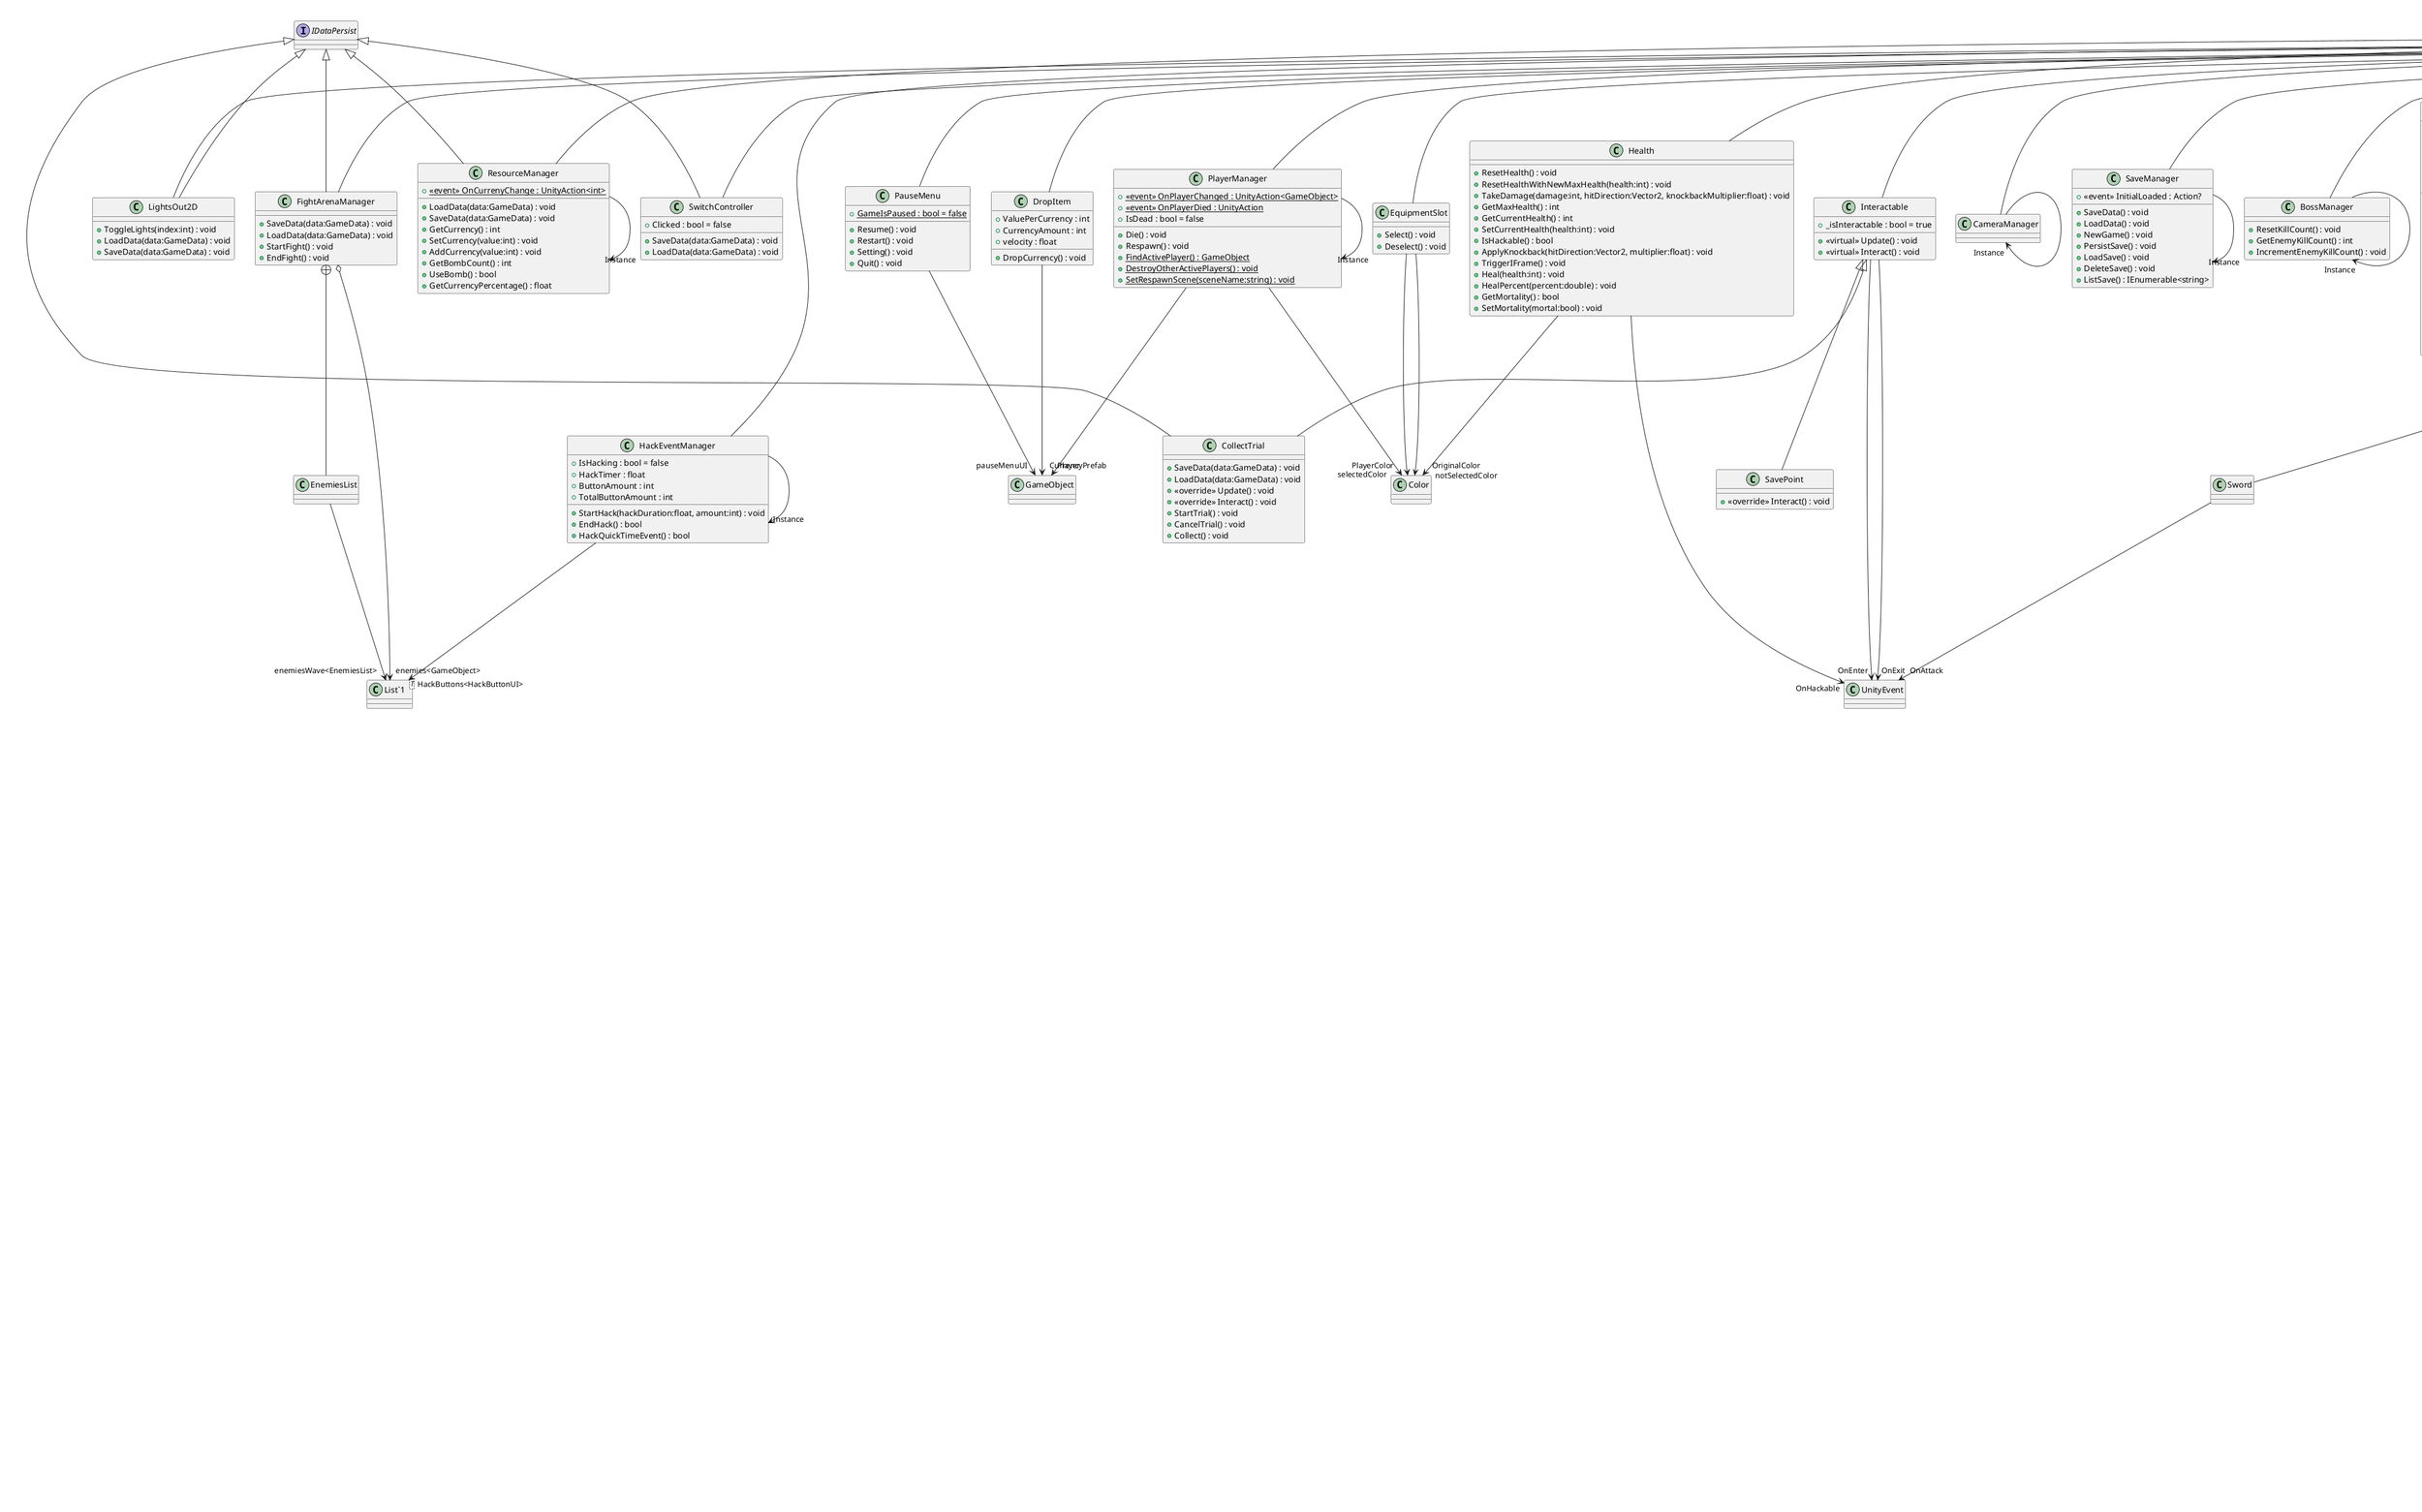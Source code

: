 @startuml
class MapTransition {
    + {static} FindDestinationPosition(fromScene:string, toScene:string, distanceFromSpawn:float) : Vector2
}
enum Direction {
    None,
    Left,
    Right,
    Up,
    Down,
}
MonoBehaviour <|-- MapTransition
MapTransition +-- Direction
class FieldOfView {
    + radius : float
    + spanAngle : float
    + CanSeePlayer : bool <<get>>
    + FieldOfViewCheck() : bool
}
MonoBehaviour <|-- FieldOfView
FieldOfView --> "facingDir" Vector2
FieldOfView --> "targetMask" LayerMask
FieldOfView --> "obstructionMask" LayerMask
class FightArenaManager {
    + SaveData(data:GameData) : void
    + LoadData(data:GameData) : void
    + StartFight() : void
    + EndFight() : void
}
class EnemiesList {
}
class "List`1"<T> {
}
MonoBehaviour <|-- FightArenaManager
IDataPersist <|-- FightArenaManager
FightArenaManager o-> "enemiesWave<EnemiesList>" "List`1"
FightArenaManager +-- EnemiesList
EnemiesList --> "enemies<GameObject>" "List`1"
class PlayerManager {
    + {static}  <<event>> OnPlayerChanged : UnityAction<GameObject> 
    + {static}  <<event>> OnPlayerDied : UnityAction 
    + IsDead : bool = false
    + Die() : void
    + Respawn() : void
    + {static} FindActivePlayer() : GameObject
    + {static} DestroyOtherActivePlayers() : void
    + {static} SetRespawnScene(sceneName:string) : void
}
MonoBehaviour <|-- PlayerManager
PlayerManager --> "Instance" PlayerManager
PlayerManager --> "Player" GameObject
PlayerManager --> "PlayerColor" Color
class PauseMenu {
    + {static} GameIsPaused : bool = false
    + Resume() : void
    + Restart() : void
    + Setting() : void
    + Quit() : void
}
MonoBehaviour <|-- PauseMenu
PauseMenu --> "pauseMenuUI" GameObject
class HackEventManager {
    + IsHacking : bool = false
    + HackTimer : float
    + ButtonAmount : int
    + TotalButtonAmount : int
    + StartHack(hackDuration:float, amount:int) : void
    + EndHack() : bool
    + HackQuickTimeEvent() : bool
}
class "List`1"<T> {
}
MonoBehaviour <|-- HackEventManager
HackEventManager --> "Instance" HackEventManager
HackEventManager --> "HackButtons<HackButtonUI>" "List`1"
class Sound {
    + name : string
    + volume : float
    + pitch : float
}
Sound --> "clip" AudioClip
Sound --> "source" AudioSource
class CameraManager {
}
MonoBehaviour <|-- CameraManager
CameraManager --> "Instance" CameraManager
class SaveManager {
    +  <<event>> InitialLoaded : Action? 
    + SaveData() : void
    + LoadData() : void
    + NewGame() : void
    + PersistSave() : void
    + LoadSave() : void
    + DeleteSave() : void
    + ListSave() : IEnumerable<string>
}
MonoBehaviour <|-- SaveManager
SaveManager --> "Instance" SaveManager
class BossManager {
    + ResetKillCount() : void
    + GetEnemyKillCount() : int
    + IncrementEnemyKillCount() : void
}
MonoBehaviour <|-- BossManager
BossManager --> "Instance" BossManager
class ResourceManager {
    + {static}  <<event>> OnCurrenyChange : UnityAction<int> 
    + LoadData(data:GameData) : void
    + SaveData(data:GameData) : void
    + GetCurrency() : int
    + SetCurrency(value:int) : void
    + AddCurrency(value:int) : void
    + GetBombCount() : int
    + UseBomb() : bool
    + GetCurrencyPercentage() : float
}
MonoBehaviour <|-- ResourceManager
IDataPersist <|-- ResourceManager
ResourceManager --> "Instance" ResourceManager
class SoundManager {
    + music_multiplier : float
    + sfx_multiplier : float
    + playingBGM : string
    + BGMMenu : string = "MEN NeoCityDive"
    + DingPitchMin : float = 0.5f
    + DingPitchMax : float = 3.0f
    + PlayJump() : void
    + PlayDing(currentCount:int, totalCount:int) : void
    + PlayMagicCoin() : void
    + PlaySlash() : void
    + PlayHack() : void
    + PlayDash() : void
    + PlayShoot() : void
    + PlayBulletImpact() : void
    + PlaySwordImpact() : void
    + PlayPressurePlateUp() : void
    + PlayExplosion() : void
    + StopBGM() : void
    + PlayBGMCombatRandom() : void
    + PlayBGM(name:string) : void
}
MonoBehaviour <|-- SoundManager
SoundManager --> "Instance" SoundManager
class MapManager {
    + IsChangingScene : bool
    + FromScene : string
    + ToScene : string
    + DistanceFromSpawn : float
    + CanChangeScene : bool <<get>>
    + ChangeScene(fromSceneName:string, toSceneName:string, direction:Direction, distanceFromSpawn:float) : void
    + GetMapChangeCooldown() : float
}
MonoBehaviour <|-- MapManager
MapManager --> "Instance" MapManager
MapManager --> "Direction" Direction
class PlayerController {
    + GetHorizontalMovement() : float
    + GetVerticalMovement() : float
    + IsJumpPressed() : bool
    + IsJumpHeld() : bool
    + IsDashPressed() : bool
    + GetAttackDirection() : Vector2?
    + GetContinuedAttackDirection() : Vector2?
    + IsReloadPressed() : bool
    + IsSwapWeaponPressed() : bool
    + GetHackInput() : Vector2?
}
ScriptableObject <|-- PlayerController
InputController <|-- PlayerController
interface InputController {
}
class AIController {
    + <<virtual>> GetHorizontalMovement() : float
    + <<virtual>> GetVerticalMovement() : float
    + <<virtual>> IsJumpPressed() : bool
    + <<virtual>> IsJumpHeld() : bool
    + <<virtual>> GetAttackDirection() : Vector2?
    + <<virtual>> GetContinuedAttackDirection() : Vector2?
    + <<virtual>> IsReloadPressed() : bool
    + <<virtual>> IsDashPressed() : bool
    + <<virtual>> IsSwapWeaponPressed() : bool
    + <<virtual>> GetHackInput() : Vector2?
}
MonoBehaviour <|-- AIController
InputController <|-- AIController
class Controller {
}
MonoBehaviour <|-- Controller
Controller --> "Input" InputController
class DoorController {
}
MonoBehaviour <|-- DoorController
class SwitchController {
    + Clicked : bool = false
    + SaveData(data:GameData) : void
    + LoadData(data:GameData) : void
}
MonoBehaviour <|-- SwitchController
IDataPersist <|-- SwitchController
interface IDataPersist {
}
class FileSaver {
    + FileSaver(serializer:ISerializer, path:string, fileExt:string)
    + PersistSave(data:GameData, name:string, overwrite:bool) : void
    + LoadSave(name:string) : GameData
    + DeleteSave(name:string) : void
    + ListSaves() : System.Collections.Generic.IEnumerable<string>
}
ISaver <|-- FileSaver
interface ISerializer {
}
interface ISaver {
}
class JsonSerializer {
    + JsonSerializer(pretty:bool)
    + Serialize(writer:Stream, obj:T) : void
    + Deserialize(reader:Stream) : T
    + {static} SerializeString(data:string) : string
}
ISerializer <|-- JsonSerializer
class GameData {
    + name : string
    + currentScene : string
    + currency : int
}
class "SerializedDictionary`2"<T1,T2> {
}
GameData o-> "switches<string,bool>" "SerializedDictionary`2"
GameData o-> "fightArenas<string,bool>" "SerializedDictionary`2"
GameData o-> "collectTrials<string,bool>" "SerializedDictionary`2"
GameData o-> "puzzles<string,bool>" "SerializedDictionary`2"
class Ground {
    + IsOnGround : bool <<get>>
    + Friction : float <<get>>
}
MonoBehaviour <|-- Ground
class TrackFollower {
}
MonoBehaviour <|-- TrackFollower
class Interactable {
    + _isInteractable : bool = true
    + <<virtual>> Update() : void
    + <<virtual>> Interact() : void
}
MonoBehaviour <|-- Interactable
Interactable --> "OnEnter" UnityEvent
Interactable --> "OnExit" UnityEvent
class JumpPad {
}
MonoBehaviour <|-- JumpPad
class Currency {
    + SetValue(value:int) : void
}
MonoBehaviour <|-- Currency
class PlatformTrigger {
    + DropPlayer() : void
}
MonoBehaviour <|-- PlatformTrigger
class DropItem {
    + ValuePerCurrency : int
    + CurrencyAmount : int
    + velocity : float
    + DropCurrency() : void
}
MonoBehaviour <|-- DropItem
DropItem --> "CurrencyPrefab" GameObject
class CollectTrialObject {
}
MonoBehaviour <|-- CollectTrialObject
class Spike {
}
MonoBehaviour <|-- Spike
class SavePoint {
    + <<override>> Interact() : void
}
Interactable <|-- SavePoint
class LaserShooter {
}
MonoBehaviour <|-- LaserShooter
class CollectTrial {
    + SaveData(data:GameData) : void
    + LoadData(data:GameData) : void
    + <<override>> Update() : void
    + <<override>> Interact() : void
    + StartTrial() : void
    + CancelTrial() : void
    + Collect() : void
}
Interactable <|-- CollectTrial
IDataPersist <|-- CollectTrial
class CollsionDamage {
}
MonoBehaviour <|-- CollsionDamage
abstract class HackCompletion {
    + {abstract} OnHackSuccess() : void
    + {abstract} OnHackFail() : void
    + {abstract} OnComboHackSuccess(comboCount:int) : void
    + {abstract} OnComboHackFail(comboCount:int) : void
}
MonoBehaviour <|-- HackCompletion
class Jump {
    + GetMaxAirJump() : int
}
MonoBehaviour <|-- Jump
class Hack {
}
MonoBehaviour <|-- Hack
class Move {
    + _hasDash : bool = true
    + SetFollowMovement(followMovement:bool) : void
}
MonoBehaviour <|-- Move
class Slash {
}
MonoBehaviour <|-- Slash
class ScreenShake {
    + {static} Shake(shakeParams:ShakeParams) : void
    + {static} Shake(shakeType:ShakeType) : void
}
struct ShakeParams {
    + intensity : float
    + seconds : float
    + {static} QuickShake(shakeLevel:float) : ShakeParams
}
enum ShakeType {
    Attack,
    HitEnemy,
    TakeDamage,
    ShootBigBullet,
}
MonoBehaviour <|-- ScreenShake
ScreenShake --> "Instance" ScreenShake
ScreenShake +-- ShakeParams
ScreenShake +-- ShakeType
class Parallax {
}
MonoBehaviour <|-- Parallax
Parallax --> "factor" Vector2
class Hack {
}
MonoBehaviour <|-- Hack
class Bullet {
    + Fire(velocity:Vector2, knockbackMultiplier:float) : void
}
BaseProjectile <|-- Bullet
class Gun {
    + MaxAmmo : uint = 20
    + CurrentAmmo : uint = 20
    + Reloading : bool
    + Shoot(target:Vector2) : void
    + IsReloading() : bool
    + GetCurrentReloadPercent() : double
    + GetUnlimitedAmmo() : bool
    + SetUnlimitedAmmo(unlimitedAmmo:bool) : void
    + GetBulletSpeed() : float
    + SetBulletSpeed(bulletSpeed:float) : void
    + GetShootingDelay() : double
    + SetShootingDelay(shootingDelay:double) : void
    + SetKnockbackMultiplier(knockbackMultiplier:float) : void
    + SetShootingDelay(shootingDelay:float) : void
    + SetReloadTime(reloadTime:float) : void
}
BaseWeapon <|-- Gun
class Health {
    + ResetHealth() : void
    + ResetHealthWithNewMaxHealth(health:int) : void
    + TakeDamage(damage:int, hitDirection:Vector2, knockbackMultiplier:float) : void
    + GetMaxHealth() : int
    + GetCurrentHealth() : int
    + SetCurrentHealth(health:int) : void
    + IsHackable() : bool
    + ApplyKnockback(hitDirection:Vector2, multiplier:float) : void
    + TriggerIFrame() : void
    + Heal(health:int) : void
    + HealPercent(percent:double) : void
    + GetMortality() : bool
    + SetMortality(mortal:bool) : void
}
MonoBehaviour <|-- Health
Health --> "OnHackable" UnityEvent
Health --> "OriginalColor" Color
class Pulse {
}
MonoBehaviour <|-- Pulse
class WeaponManager {
    + CurrentWeapon() : BaseWeapon?
}
MonoBehaviour <|-- WeaponManager
class Sword {
}
BaseWeapon <|-- Sword
Sword --> "OnAttack" UnityEvent
class EnemyHealthBar {
}
BaseHealthBar <|-- EnemyHealthBar
class HackButtonUI {
    + Clicked : bool
    + SetButton(clicked:bool) : void
}
MonoBehaviour <|-- HackButtonUI
class EnemySkillBar {
}
MonoBehaviour <|-- EnemySkillBar
class EquipmentUIManager {
    + CheckEquipment() : void
    + Select(mono:MonoBehaviour) : void
}
MonoBehaviour <|-- EquipmentUIManager
EquipmentUIManager --> "Instance" EquipmentUIManager
class HealthBar {
}
BaseHealthBar <|-- HealthBar
class CurrencyUI {
    + UpdateUI(currency:int) : void
}
MonoBehaviour <|-- CurrencyUI
class EquipmentSlot {
    + Select() : void
    + Deselect() : void
}
MonoBehaviour <|-- EquipmentSlot
EquipmentSlot --> "selectedColor" Color
EquipmentSlot --> "notSelectedColor" Color
class MainMenu {
    + PlayGame() : void
    + LoadGame() : void
    + GoToOption() : void
    + QuitGame() : void
}
MonoBehaviour <|-- MainMenu
class VolumeSetting {
    + SetMusicVolume() : void
    + SetSFXVolume() : void
    + BackToMainMenu() : void
}
MonoBehaviour <|-- VolumeSetting
class WeaponStatusBar {
}
MonoBehaviour <|-- WeaponStatusBar
WeaponStatusBar --> "statusText" TMP_Text
WeaponStatusBar --> "statusBar" Slider
class SkillUIManager {
    + CheckSkill() : void
}
MonoBehaviour <|-- SkillUIManager
SkillUIManager --> "Instance" SkillUIManager
class SwordWielderController {
    + dashingDistance : float
    + preferredDistance : float
    + <<override>> GetHorizontalMovement() : float
    + <<override>> IsJumpPressed() : bool
    + <<override>> IsDashPressed() : bool
    + <<override>> GetAttackDirection() : Vector2?
}
enum State {
    INITAL,
    IDLE,
    NOTICED,
    ATTACKING,
}
AIController <|-- SwordWielderController
InputController <|-- SwordWielderController
SwordWielderController +-- State
class TemplateController {
    + <<override>> GetAttackDirection() : Vector2?
    + <<override>> IsReloadPressed() : bool
    + <<override>> IsJumpPressed() : bool
}
enum State {
    INITAL,
    IDLE,
    SHOOTING,
    RELOADING,
}
AIController <|-- TemplateController
InputController <|-- TemplateController
TemplateController +-- State
class SpawnerController {
    + SetSpawnerSettings(settings:SpawnerSettings) : void
    + ReachedSpawnedObjectsLimit() : bool
}
enum SpawningGameObject {
    SWORD_CHARGER,
    BOMBER,
    SWORD_WIELDER,
    BOSS_PUPPETEER_TURRET,
}
class SpawnerSettings {
    + spawnCountMax : int?
    + spawnCountMin : int?
    + spawnIntervalMax : float?
    + spawnIntervalMin : float?
    + waveCount : int?
    + waveInterval : float?
    + currentWave : int?
    + delayedStart : float?
    + maxSpawnObjects : int?
    + spawningGameObject : SpawningGameObject?
}
MonoBehaviour <|-- SpawnerController
SpawnerController +-- SpawningGameObject
SpawnerController +-- SpawnerSettings
class TurretController {
    + <<override>> GetAttackDirection() : Vector2?
    + <<override>> IsReloadPressed() : bool
    + <<override>> IsJumpPressed() : bool
}
enum State {
    INITAL,
    IDLE,
    SHOOTING,
    RELOADING,
}
AIController <|-- TurretController
InputController <|-- TurretController
TurretController +-- State
class BomberController {
    + <<override>> GetHorizontalMovement() : float
    + <<override>> GetVerticalMovement() : float
    + <<override>> IsJumpPressed() : bool
}
enum State {
    INITAL,
    IDLE,
    RUNNING,
}
AIController <|-- BomberController
InputController <|-- BomberController
BomberController +-- State
class MenuBomberController {
    + <<override>> GetHorizontalMovement() : float
    + <<override>> IsJumpPressed() : bool
}
enum State {
    INITAL,
    IDLE,
}
AIController <|-- MenuBomberController
InputController <|-- MenuBomberController
MenuBomberController +-- State
class GunnerController {
    + preferredDistance : float = 5f
    + _jumpChance : float = 0.2f
    + <<override>> GetHorizontalMovement() : float
    + <<override>> IsJumpPressed() : bool
    + <<override>> GetAttackDirection() : Vector2?
}
enum State {
    INITAL,
    IDLE,
    ATTACKING,
    RELOADING,
}
AIController <|-- GunnerController
InputController <|-- GunnerController
GunnerController +-- State
class MenuDemoController {
    + <<override>> GetAttackDirection() : Vector2?
    + <<override>> GetHorizontalMovement() : float
    + <<override>> IsReloadPressed() : bool
    + <<override>> IsJumpPressed() : bool
    + <<override>> IsDashPressed() : bool
}
enum State {
    INITAL,
    SHOOTING,
    RELOADING,
}
AIController <|-- MenuDemoController
InputController <|-- MenuDemoController
MenuDemoController +-- State
class SwordChargerController {
    + <<override>> GetHorizontalMovement() : float
    + <<override>> IsJumpPressed() : bool
    + <<override>> IsDashPressed() : bool
    + <<override>> GetAttackDirection() : Vector2?
}
enum State {
    INITAL,
    IDLE,
    NOTICED,
    CHARGING,
    COOLDOWN,
}
AIController <|-- SwordChargerController
InputController <|-- SwordChargerController
SwordChargerController +-- State
class LightsOut2D {
    + ToggleLights(index:int) : void
    + LoadData(data:GameData) : void
    + SaveData(data:GameData) : void
}
MonoBehaviour <|-- LightsOut2D
IDataPersist <|-- LightsOut2D
class LightsOut2DTile {
    + SetIndex(index:int) : void
}
MonoBehaviour <|-- LightsOut2DTile
abstract class BaseWeapon {
}
MonoBehaviour <|-- BaseWeapon
abstract class BaseProjectile {
    + IsEnemy : bool
}
MonoBehaviour <|-- BaseProjectile
abstract class BaseHealthBar {
    + SetHealthBar() : void
}
MonoBehaviour <|-- BaseHealthBar
BaseHealthBar --> "gradient" Gradient
BaseHealthBar --> "fill" Image
class EquipmentsManager {
}
MonoBehaviour <|-- EquipmentsManager
class DashTutorial {
}
MonoBehaviour <|-- DashTutorial
class BossPuppeteerController {
    + <<override>> GetAttackDirection() : Vector2?
    + <<override>> IsReloadPressed() : bool
    + <<override>> IsJumpPressed() : bool
}
enum BossPhase {
    PHASE_1,
    PHASE_2,
    PHASE_3,
    PHASE_4,
}
enum State {
    INITAL,
    IDLE,
    SHOOTING,
    RELOADING,
}
AIController <|-- BossPuppeteerController
InputController <|-- BossPuppeteerController
BossPuppeteerController +-- BossPhase
BossPuppeteerController +-- State
class BossPuppeteerTurretController {
    + <<override>> GetAttackDirection() : Vector2?
    + <<override>> IsReloadPressed() : bool
    + <<override>> IsJumpPressed() : bool
    + SetGunAmmo(ammo:int) : void
}
enum State {
    INITAL,
    IDLE,
    SHOOTING,
    RELOADING,
}
AIController <|-- BossPuppeteerTurretController
InputController <|-- BossPuppeteerTurretController
BossPuppeteerTurretController +-- State
class BossPuppeteerHackCompletion {
    + <<override>> OnHackSuccess() : void
    + <<override>> OnHackFail() : void
    + <<override>> OnComboHackSuccess(comboCount:int) : void
    + <<override>> OnComboHackFail(comboCount:int) : void
}
HackCompletion <|-- BossPuppeteerHackCompletion
class Boss1Controller {
}
enum Phase {
    NORMAL,
    Boost1,
    Boost2,
}
Boss1BaseController <|-- Boss1Controller
Boss1Controller +-- Phase
abstract class Boss1BaseController {
    + IsDestroy() : bool
    + <<override>> GetAttackDirection() : Vector2?
}
enum State {
    INITAL,
    IDLE,
    SHOOTING,
}
AIController <|-- Boss1BaseController
InputController <|-- Boss1BaseController
Boss1BaseController +-- State
class Boss1ComponentController {
    + GetHealDelay() : double
    + SetHealDelay(healDelay:double) : void
    + GetHealPercent() : double
    + SetHealPercent(healPercent:double) : void
    + GetGun() : Gun
    + GetHealth() : Health
}
Boss1BaseController <|-- Boss1ComponentController
@enduml
